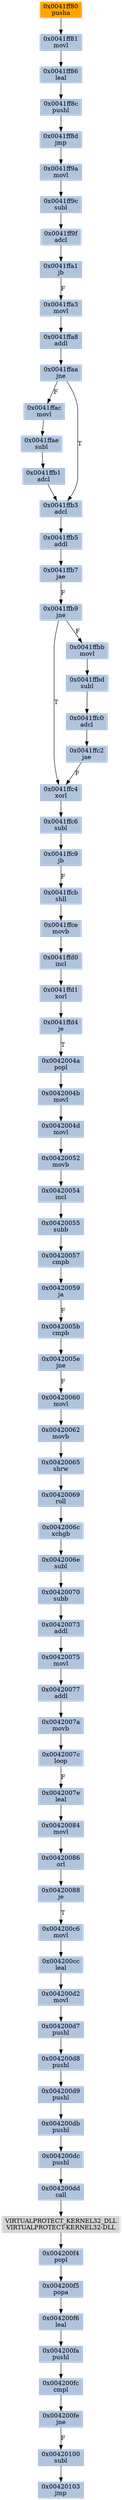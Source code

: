 strict digraph G {
	graph [bgcolor=transparent,
		name=G
	];
	node [color=lightsteelblue,
		fillcolor=lightsteelblue,
		shape=rectangle,
		style=filled
	];
	"0x00420070"	[label="0x00420070
subb"];
	"0x00420073"	[label="0x00420073
addl"];
	"0x00420070" -> "0x00420073"	[color="#000000"];
	"0x0041ffc0"	[label="0x0041ffc0
adcl"];
	"0x0041ffc2"	[label="0x0041ffc2
jae"];
	"0x0041ffc0" -> "0x0041ffc2"	[color="#000000"];
	"0x004200d7"	[label="0x004200d7
pushl"];
	"0x004200d8"	[label="0x004200d8
pushl"];
	"0x004200d7" -> "0x004200d8"	[color="#000000"];
	"0x00420065"	[label="0x00420065
shrw"];
	"0x00420069"	[label="0x00420069
roll"];
	"0x00420065" -> "0x00420069"	[color="#000000"];
	"0x004200c6"	[label="0x004200c6
movl"];
	"0x004200cc"	[label="0x004200cc
leal"];
	"0x004200c6" -> "0x004200cc"	[color="#000000"];
	"0x0042004d"	[label="0x0042004d
movl"];
	"0x00420052"	[label="0x00420052
movb"];
	"0x0042004d" -> "0x00420052"	[color="#000000"];
	"0x0041ffa1"	[label="0x0041ffa1
jb"];
	"0x0041ffa3"	[label="0x0041ffa3
movl"];
	"0x0041ffa1" -> "0x0041ffa3"	[color="#000000",
		label=F];
	"0x0042007a"	[label="0x0042007a
movb"];
	"0x0042007c"	[label="0x0042007c
loop"];
	"0x0042007a" -> "0x0042007c"	[color="#000000"];
	"0x0041ffbd"	[label="0x0041ffbd
subl"];
	"0x0041ffbd" -> "0x0041ffc0"	[color="#000000"];
	"0x0041ffcb"	[label="0x0041ffcb
shll"];
	"0x0041ffce"	[label="0x0041ffce
movb"];
	"0x0041ffcb" -> "0x0041ffce"	[color="#000000"];
	"0x0041ffd0"	[label="0x0041ffd0
incl"];
	"0x0041ffce" -> "0x0041ffd0"	[color="#000000"];
	"0x0041ffa8"	[label="0x0041ffa8
addl"];
	"0x0041ffa3" -> "0x0041ffa8"	[color="#000000"];
	"0x00420086"	[label="0x00420086
orl"];
	"0x00420088"	[label="0x00420088
je"];
	"0x00420086" -> "0x00420088"	[color="#000000"];
	"0x00420054"	[label="0x00420054
incl"];
	"0x00420055"	[label="0x00420055
subb"];
	"0x00420054" -> "0x00420055"	[color="#000000"];
	"0x0042005e"	[label="0x0042005e
jne"];
	"0x00420060"	[label="0x00420060
movl"];
	"0x0042005e" -> "0x00420060"	[color="#000000",
		label=F];
	"0x004200db"	[label="0x004200db
pushl"];
	"0x004200dc"	[label="0x004200dc
pushl"];
	"0x004200db" -> "0x004200dc"	[color="#000000"];
	"0x0042006c"	[label="0x0042006c
xchgb"];
	"0x00420069" -> "0x0042006c"	[color="#000000"];
	"0x004200fe"	[label="0x004200fe
jne"];
	"0x00420100"	[label="0x00420100
subl"];
	"0x004200fe" -> "0x00420100"	[color="#000000",
		label=F];
	"0x00420052" -> "0x00420054"	[color="#000000"];
	"0x00420062"	[label="0x00420062
movb"];
	"0x00420062" -> "0x00420065"	[color="#000000"];
	"0x0041ffaa"	[label="0x0041ffaa
jne"];
	"0x0041ffa8" -> "0x0041ffaa"	[color="#000000"];
	"0x00420088" -> "0x004200c6"	[color="#000000",
		label=T];
	"0x0041ffae"	[label="0x0041ffae
subl"];
	"0x0041ffb1"	[label="0x0041ffb1
adcl"];
	"0x0041ffae" -> "0x0041ffb1"	[color="#000000"];
	"0x004200dd"	[label="0x004200dd
call"];
	VIRTUALPROTECT_KERNEL32_DLL	[color=lightgrey,
		fillcolor=lightgrey,
		label="VIRTUALPROTECT_KERNEL32_DLL
VIRTUALPROTECT-KERNEL32-DLL"];
	"0x004200dd" -> VIRTUALPROTECT_KERNEL32_DLL	[color="#000000"];
	"0x004200f5"	[label="0x004200f5
popa"];
	"0x004200f6"	[label="0x004200f6
leal"];
	"0x004200f5" -> "0x004200f6"	[color="#000000"];
	"0x004200f4"	[label="0x004200f4
popl"];
	"0x004200f4" -> "0x004200f5"	[color="#000000"];
	"0x00420077"	[label="0x00420077
addl"];
	"0x00420077" -> "0x0042007a"	[color="#000000"];
	"0x004200d9"	[label="0x004200d9
pushl"];
	"0x004200d8" -> "0x004200d9"	[color="#000000"];
	"0x0041ffb5"	[label="0x0041ffb5
addl"];
	"0x0041ffb7"	[label="0x0041ffb7
jae"];
	"0x0041ffb5" -> "0x0041ffb7"	[color="#000000"];
	"0x004200d9" -> "0x004200db"	[color="#000000"];
	"0x0041ff9c"	[label="0x0041ff9c
subl"];
	"0x0041ff9f"	[label="0x0041ff9f
adcl"];
	"0x0041ff9c" -> "0x0041ff9f"	[color="#000000"];
	VIRTUALPROTECT_KERNEL32_DLL -> "0x004200f4"	[color="#000000"];
	"0x004200d2"	[label="0x004200d2
movl"];
	"0x004200cc" -> "0x004200d2"	[color="#000000"];
	"0x0042007e"	[label="0x0042007e
leal"];
	"0x00420084"	[label="0x00420084
movl"];
	"0x0042007e" -> "0x00420084"	[color="#000000"];
	"0x0041ff81"	[label="0x0041ff81
movl"];
	"0x0041ff86"	[label="0x0041ff86
leal"];
	"0x0041ff81" -> "0x0041ff86"	[color="#000000"];
	"0x00420060" -> "0x00420062"	[color="#000000"];
	"0x00420059"	[label="0x00420059
ja"];
	"0x0042005b"	[label="0x0042005b
cmpb"];
	"0x00420059" -> "0x0042005b"	[color="#000000",
		label=F];
	"0x0041ffc4"	[label="0x0041ffc4
xorl"];
	"0x0041ffc2" -> "0x0041ffc4"	[color="#000000",
		label=F];
	"0x00420075"	[label="0x00420075
movl"];
	"0x00420075" -> "0x00420077"	[color="#000000"];
	"0x0042005b" -> "0x0042005e"	[color="#000000"];
	"0x0041ffc9"	[label="0x0041ffc9
jb"];
	"0x0041ffc9" -> "0x0041ffcb"	[color="#000000",
		label=F];
	"0x0041ff9a"	[label="0x0041ff9a
movl"];
	"0x0041ff9a" -> "0x0041ff9c"	[color="#000000"];
	"0x00420057"	[label="0x00420057
cmpb"];
	"0x00420057" -> "0x00420059"	[color="#000000"];
	"0x0041ff80"	[color=lightgrey,
		fillcolor=orange,
		label="0x0041ff80
pusha"];
	"0x0041ff80" -> "0x0041ff81"	[color="#000000"];
	"0x00420055" -> "0x00420057"	[color="#000000"];
	"0x0041ff8d"	[label="0x0041ff8d
jmp"];
	"0x0041ff8d" -> "0x0041ff9a"	[color="#000000"];
	"0x0042006e"	[label="0x0042006e
subl"];
	"0x0042006c" -> "0x0042006e"	[color="#000000"];
	"0x004200fa"	[label="0x004200fa
pushl"];
	"0x004200f6" -> "0x004200fa"	[color="#000000"];
	"0x0041ffac"	[label="0x0041ffac
movl"];
	"0x0041ffac" -> "0x0041ffae"	[color="#000000"];
	"0x0041ffd1"	[label="0x0041ffd1
xorl"];
	"0x0041ffd0" -> "0x0041ffd1"	[color="#000000"];
	"0x00420103"	[label="0x00420103
jmp"];
	"0x0041ffaa" -> "0x0041ffac"	[color="#000000",
		label=F];
	"0x0041ffb3"	[label="0x0041ffb3
adcl"];
	"0x0041ffaa" -> "0x0041ffb3"	[color="#000000",
		label=T];
	"0x0041ff9f" -> "0x0041ffa1"	[color="#000000"];
	"0x0041ffc6"	[label="0x0041ffc6
subl"];
	"0x0041ffc6" -> "0x0041ffc9"	[color="#000000"];
	"0x0041ffd4"	[label="0x0041ffd4
je"];
	"0x0041ffd1" -> "0x0041ffd4"	[color="#000000"];
	"0x004200fc"	[label="0x004200fc
cmpl"];
	"0x004200fc" -> "0x004200fe"	[color="#000000"];
	"0x0042007c" -> "0x0042007e"	[color="#000000",
		label=F];
	"0x0041ff8c"	[label="0x0041ff8c
pushl"];
	"0x0041ff86" -> "0x0041ff8c"	[color="#000000"];
	"0x0042004a"	[label="0x0042004a
popl"];
	"0x0041ffd4" -> "0x0042004a"	[color="#000000",
		label=T];
	"0x0042004b"	[label="0x0042004b
movl"];
	"0x0042004a" -> "0x0042004b"	[color="#000000"];
	"0x0041ffb9"	[label="0x0041ffb9
jne"];
	"0x0041ffbb"	[label="0x0041ffbb
movl"];
	"0x0041ffb9" -> "0x0041ffbb"	[color="#000000",
		label=F];
	"0x0041ffb9" -> "0x0041ffc4"	[color="#000000",
		label=T];
	"0x0042004b" -> "0x0042004d"	[color="#000000"];
	"0x0041ffb3" -> "0x0041ffb5"	[color="#000000"];
	"0x004200dc" -> "0x004200dd"	[color="#000000"];
	"0x00420100" -> "0x00420103"	[color="#000000"];
	"0x0041ff8c" -> "0x0041ff8d"	[color="#000000"];
	"0x0041ffbb" -> "0x0041ffbd"	[color="#000000"];
	"0x0042006e" -> "0x00420070"	[color="#000000"];
	"0x004200d2" -> "0x004200d7"	[color="#000000"];
	"0x0041ffb1" -> "0x0041ffb3"	[color="#000000"];
	"0x0041ffb7" -> "0x0041ffb9"	[color="#000000",
		label=F];
	"0x0041ffc4" -> "0x0041ffc6"	[color="#000000"];
	"0x004200fa" -> "0x004200fc"	[color="#000000"];
	"0x00420084" -> "0x00420086"	[color="#000000"];
	"0x00420073" -> "0x00420075"	[color="#000000"];
}
